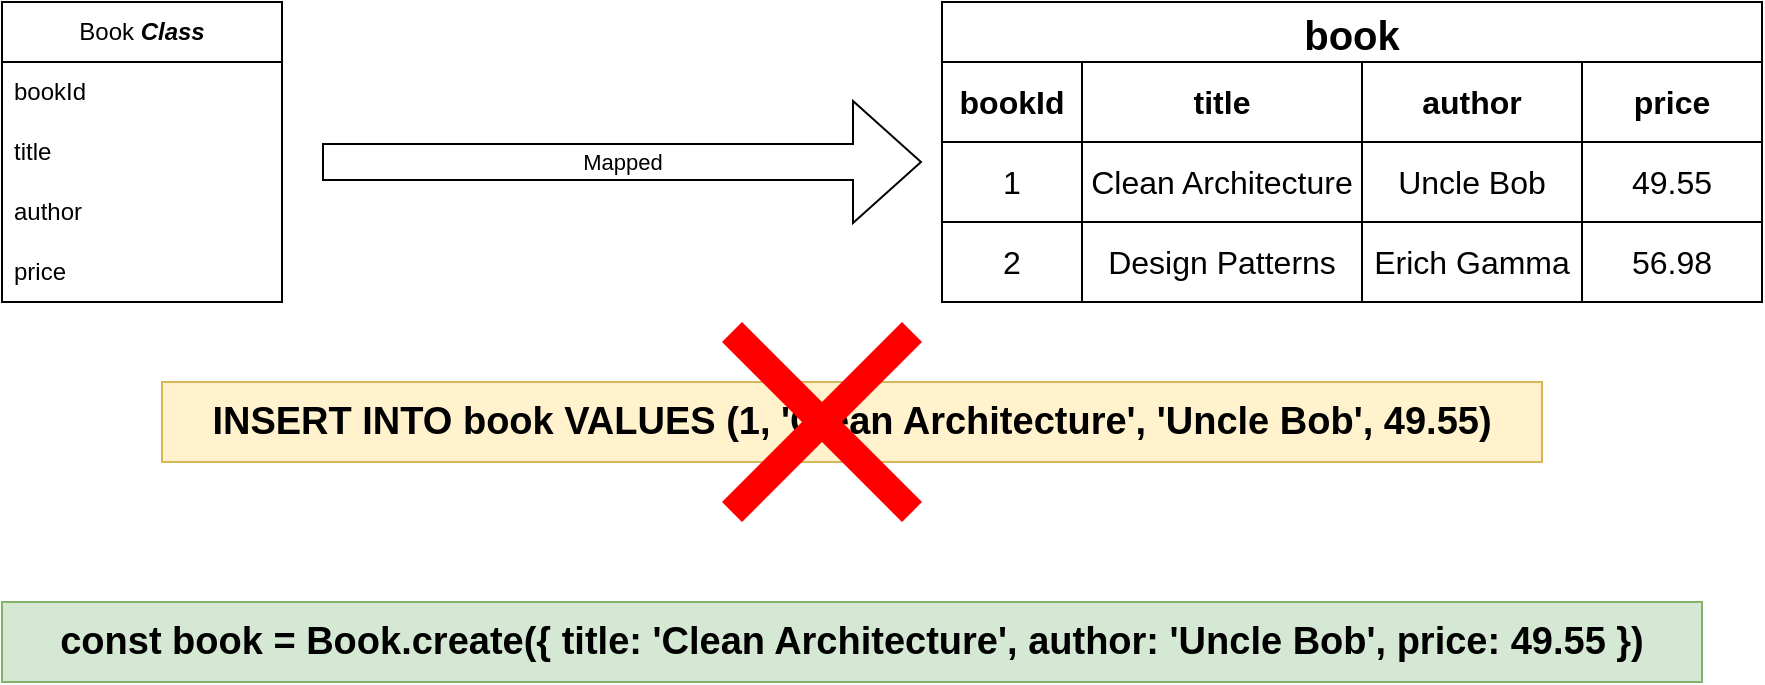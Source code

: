 <mxfile version="24.0.4" type="device">
  <diagram name="Page-1" id="auMjteIQAv4OTALgu0a1">
    <mxGraphModel dx="1084" dy="1184" grid="1" gridSize="10" guides="1" tooltips="1" connect="1" arrows="1" fold="1" page="1" pageScale="1" pageWidth="850" pageHeight="1100" math="0" shadow="0">
      <root>
        <mxCell id="0" />
        <mxCell id="1" parent="0" />
        <mxCell id="SQgKXTpdubyk-zDrWCFl-1" value="Book &lt;b&gt;&lt;i&gt;Class&lt;/i&gt;&lt;/b&gt;" style="swimlane;fontStyle=0;childLayout=stackLayout;horizontal=1;startSize=30;horizontalStack=0;resizeParent=1;resizeParentMax=0;resizeLast=0;collapsible=1;marginBottom=0;whiteSpace=wrap;html=1;" vertex="1" parent="1">
          <mxGeometry x="160" y="370" width="140" height="150" as="geometry" />
        </mxCell>
        <mxCell id="SQgKXTpdubyk-zDrWCFl-2" value="bookId" style="text;strokeColor=none;fillColor=none;align=left;verticalAlign=middle;spacingLeft=4;spacingRight=4;overflow=hidden;points=[[0,0.5],[1,0.5]];portConstraint=eastwest;rotatable=0;whiteSpace=wrap;html=1;" vertex="1" parent="SQgKXTpdubyk-zDrWCFl-1">
          <mxGeometry y="30" width="140" height="30" as="geometry" />
        </mxCell>
        <mxCell id="SQgKXTpdubyk-zDrWCFl-3" value="title" style="text;strokeColor=none;fillColor=none;align=left;verticalAlign=middle;spacingLeft=4;spacingRight=4;overflow=hidden;points=[[0,0.5],[1,0.5]];portConstraint=eastwest;rotatable=0;whiteSpace=wrap;html=1;" vertex="1" parent="SQgKXTpdubyk-zDrWCFl-1">
          <mxGeometry y="60" width="140" height="30" as="geometry" />
        </mxCell>
        <mxCell id="SQgKXTpdubyk-zDrWCFl-4" value="author" style="text;strokeColor=none;fillColor=none;align=left;verticalAlign=middle;spacingLeft=4;spacingRight=4;overflow=hidden;points=[[0,0.5],[1,0.5]];portConstraint=eastwest;rotatable=0;whiteSpace=wrap;html=1;" vertex="1" parent="SQgKXTpdubyk-zDrWCFl-1">
          <mxGeometry y="90" width="140" height="30" as="geometry" />
        </mxCell>
        <mxCell id="SQgKXTpdubyk-zDrWCFl-7" value="price" style="text;strokeColor=none;fillColor=none;align=left;verticalAlign=middle;spacingLeft=4;spacingRight=4;overflow=hidden;points=[[0,0.5],[1,0.5]];portConstraint=eastwest;rotatable=0;whiteSpace=wrap;html=1;" vertex="1" parent="SQgKXTpdubyk-zDrWCFl-1">
          <mxGeometry y="120" width="140" height="30" as="geometry" />
        </mxCell>
        <mxCell id="SQgKXTpdubyk-zDrWCFl-9" value="book" style="shape=table;startSize=30;container=1;collapsible=0;childLayout=tableLayout;strokeColor=default;fontSize=20;fontStyle=1" vertex="1" parent="1">
          <mxGeometry x="630" y="370" width="410" height="150" as="geometry" />
        </mxCell>
        <mxCell id="SQgKXTpdubyk-zDrWCFl-10" value="" style="shape=tableRow;horizontal=0;startSize=0;swimlaneHead=0;swimlaneBody=0;strokeColor=inherit;top=0;left=0;bottom=0;right=0;collapsible=0;dropTarget=0;fillColor=none;points=[[0,0.5],[1,0.5]];portConstraint=eastwest;fontSize=16;" vertex="1" parent="SQgKXTpdubyk-zDrWCFl-9">
          <mxGeometry y="30" width="410" height="40" as="geometry" />
        </mxCell>
        <mxCell id="SQgKXTpdubyk-zDrWCFl-11" value="bookId" style="shape=partialRectangle;html=1;whiteSpace=wrap;connectable=0;strokeColor=inherit;overflow=hidden;fillColor=none;top=0;left=0;bottom=0;right=0;pointerEvents=1;fontSize=16;fontStyle=1" vertex="1" parent="SQgKXTpdubyk-zDrWCFl-10">
          <mxGeometry width="70" height="40" as="geometry">
            <mxRectangle width="70" height="40" as="alternateBounds" />
          </mxGeometry>
        </mxCell>
        <mxCell id="SQgKXTpdubyk-zDrWCFl-12" value="title" style="shape=partialRectangle;html=1;whiteSpace=wrap;connectable=0;strokeColor=inherit;overflow=hidden;fillColor=none;top=0;left=0;bottom=0;right=0;pointerEvents=1;fontSize=16;fontStyle=1" vertex="1" parent="SQgKXTpdubyk-zDrWCFl-10">
          <mxGeometry x="70" width="140" height="40" as="geometry">
            <mxRectangle width="140" height="40" as="alternateBounds" />
          </mxGeometry>
        </mxCell>
        <mxCell id="SQgKXTpdubyk-zDrWCFl-13" value="author" style="shape=partialRectangle;html=1;whiteSpace=wrap;connectable=0;strokeColor=inherit;overflow=hidden;fillColor=none;top=0;left=0;bottom=0;right=0;pointerEvents=1;fontSize=16;fontStyle=1" vertex="1" parent="SQgKXTpdubyk-zDrWCFl-10">
          <mxGeometry x="210" width="110" height="40" as="geometry">
            <mxRectangle width="110" height="40" as="alternateBounds" />
          </mxGeometry>
        </mxCell>
        <mxCell id="SQgKXTpdubyk-zDrWCFl-22" value="price" style="shape=partialRectangle;html=1;whiteSpace=wrap;connectable=0;strokeColor=inherit;overflow=hidden;fillColor=none;top=0;left=0;bottom=0;right=0;pointerEvents=1;fontSize=16;fontStyle=1" vertex="1" parent="SQgKXTpdubyk-zDrWCFl-10">
          <mxGeometry x="320" width="90" height="40" as="geometry">
            <mxRectangle width="90" height="40" as="alternateBounds" />
          </mxGeometry>
        </mxCell>
        <mxCell id="SQgKXTpdubyk-zDrWCFl-14" value="" style="shape=tableRow;horizontal=0;startSize=0;swimlaneHead=0;swimlaneBody=0;strokeColor=inherit;top=0;left=0;bottom=0;right=0;collapsible=0;dropTarget=0;fillColor=none;points=[[0,0.5],[1,0.5]];portConstraint=eastwest;fontSize=16;" vertex="1" parent="SQgKXTpdubyk-zDrWCFl-9">
          <mxGeometry y="70" width="410" height="40" as="geometry" />
        </mxCell>
        <mxCell id="SQgKXTpdubyk-zDrWCFl-15" value="1" style="shape=partialRectangle;html=1;whiteSpace=wrap;connectable=0;strokeColor=inherit;overflow=hidden;fillColor=none;top=0;left=0;bottom=0;right=0;pointerEvents=1;fontSize=16;" vertex="1" parent="SQgKXTpdubyk-zDrWCFl-14">
          <mxGeometry width="70" height="40" as="geometry">
            <mxRectangle width="70" height="40" as="alternateBounds" />
          </mxGeometry>
        </mxCell>
        <mxCell id="SQgKXTpdubyk-zDrWCFl-16" value="Clean Architecture" style="shape=partialRectangle;html=1;whiteSpace=wrap;connectable=0;strokeColor=inherit;overflow=hidden;fillColor=none;top=0;left=0;bottom=0;right=0;pointerEvents=1;fontSize=16;" vertex="1" parent="SQgKXTpdubyk-zDrWCFl-14">
          <mxGeometry x="70" width="140" height="40" as="geometry">
            <mxRectangle width="140" height="40" as="alternateBounds" />
          </mxGeometry>
        </mxCell>
        <mxCell id="SQgKXTpdubyk-zDrWCFl-17" value="Uncle Bob" style="shape=partialRectangle;html=1;whiteSpace=wrap;connectable=0;strokeColor=inherit;overflow=hidden;fillColor=none;top=0;left=0;bottom=0;right=0;pointerEvents=1;fontSize=16;" vertex="1" parent="SQgKXTpdubyk-zDrWCFl-14">
          <mxGeometry x="210" width="110" height="40" as="geometry">
            <mxRectangle width="110" height="40" as="alternateBounds" />
          </mxGeometry>
        </mxCell>
        <mxCell id="SQgKXTpdubyk-zDrWCFl-23" value="49.55" style="shape=partialRectangle;html=1;whiteSpace=wrap;connectable=0;strokeColor=inherit;overflow=hidden;fillColor=none;top=0;left=0;bottom=0;right=0;pointerEvents=1;fontSize=16;" vertex="1" parent="SQgKXTpdubyk-zDrWCFl-14">
          <mxGeometry x="320" width="90" height="40" as="geometry">
            <mxRectangle width="90" height="40" as="alternateBounds" />
          </mxGeometry>
        </mxCell>
        <mxCell id="SQgKXTpdubyk-zDrWCFl-18" value="" style="shape=tableRow;horizontal=0;startSize=0;swimlaneHead=0;swimlaneBody=0;strokeColor=inherit;top=0;left=0;bottom=0;right=0;collapsible=0;dropTarget=0;fillColor=none;points=[[0,0.5],[1,0.5]];portConstraint=eastwest;fontSize=16;" vertex="1" parent="SQgKXTpdubyk-zDrWCFl-9">
          <mxGeometry y="110" width="410" height="40" as="geometry" />
        </mxCell>
        <mxCell id="SQgKXTpdubyk-zDrWCFl-19" value="2" style="shape=partialRectangle;html=1;whiteSpace=wrap;connectable=0;strokeColor=inherit;overflow=hidden;fillColor=none;top=0;left=0;bottom=0;right=0;pointerEvents=1;fontSize=16;" vertex="1" parent="SQgKXTpdubyk-zDrWCFl-18">
          <mxGeometry width="70" height="40" as="geometry">
            <mxRectangle width="70" height="40" as="alternateBounds" />
          </mxGeometry>
        </mxCell>
        <mxCell id="SQgKXTpdubyk-zDrWCFl-20" value="Design Patterns" style="shape=partialRectangle;html=1;whiteSpace=wrap;connectable=0;strokeColor=inherit;overflow=hidden;fillColor=none;top=0;left=0;bottom=0;right=0;pointerEvents=1;fontSize=16;" vertex="1" parent="SQgKXTpdubyk-zDrWCFl-18">
          <mxGeometry x="70" width="140" height="40" as="geometry">
            <mxRectangle width="140" height="40" as="alternateBounds" />
          </mxGeometry>
        </mxCell>
        <mxCell id="SQgKXTpdubyk-zDrWCFl-21" value="Erich Gamma" style="shape=partialRectangle;html=1;whiteSpace=wrap;connectable=0;strokeColor=inherit;overflow=hidden;fillColor=none;top=0;left=0;bottom=0;right=0;pointerEvents=1;fontSize=16;" vertex="1" parent="SQgKXTpdubyk-zDrWCFl-18">
          <mxGeometry x="210" width="110" height="40" as="geometry">
            <mxRectangle width="110" height="40" as="alternateBounds" />
          </mxGeometry>
        </mxCell>
        <mxCell id="SQgKXTpdubyk-zDrWCFl-24" value="56.98" style="shape=partialRectangle;html=1;whiteSpace=wrap;connectable=0;strokeColor=inherit;overflow=hidden;fillColor=none;top=0;left=0;bottom=0;right=0;pointerEvents=1;fontSize=16;" vertex="1" parent="SQgKXTpdubyk-zDrWCFl-18">
          <mxGeometry x="320" width="90" height="40" as="geometry">
            <mxRectangle width="90" height="40" as="alternateBounds" />
          </mxGeometry>
        </mxCell>
        <mxCell id="SQgKXTpdubyk-zDrWCFl-25" value="Mapped" style="shape=flexArrow;endArrow=classic;html=1;rounded=0;width=18;endSize=11;endWidth=42;" edge="1" parent="1">
          <mxGeometry width="50" height="50" relative="1" as="geometry">
            <mxPoint x="320" y="450" as="sourcePoint" />
            <mxPoint x="620" y="450" as="targetPoint" />
          </mxGeometry>
        </mxCell>
        <mxCell id="SQgKXTpdubyk-zDrWCFl-27" value="&lt;span style=&quot;font-size: 19px; font-weight: 700; text-wrap: nowrap;&quot;&gt;INSERT INTO book VALUES (1, &#39;Clean Architecture&#39;, &#39;Uncle Bob&#39;, 49.55)&lt;/span&gt;" style="rounded=0;whiteSpace=wrap;html=1;fillColor=#fff2cc;strokeColor=#d6b656;" vertex="1" parent="1">
          <mxGeometry x="240" y="560" width="690" height="40" as="geometry" />
        </mxCell>
        <mxCell id="SQgKXTpdubyk-zDrWCFl-28" value="&lt;span style=&quot;font-size: 19px; text-wrap: nowrap;&quot;&gt;&lt;b&gt;const book = Book.create({ title: &#39;Clean Architecture&#39;, author: &#39;Uncle Bob&#39;, price: 49.55 })&lt;/b&gt;&lt;/span&gt;" style="rounded=0;whiteSpace=wrap;html=1;fillColor=#d5e8d4;strokeColor=#82b366;" vertex="1" parent="1">
          <mxGeometry x="160" y="670" width="850" height="40" as="geometry" />
        </mxCell>
        <mxCell id="SQgKXTpdubyk-zDrWCFl-29" value="" style="shape=mxgraph.mockup.markup.redX;fillColor=#ff0000;html=1;shadow=0;whiteSpace=wrap;strokeColor=none;" vertex="1" parent="1">
          <mxGeometry x="520" y="530" width="100" height="100" as="geometry" />
        </mxCell>
      </root>
    </mxGraphModel>
  </diagram>
</mxfile>
